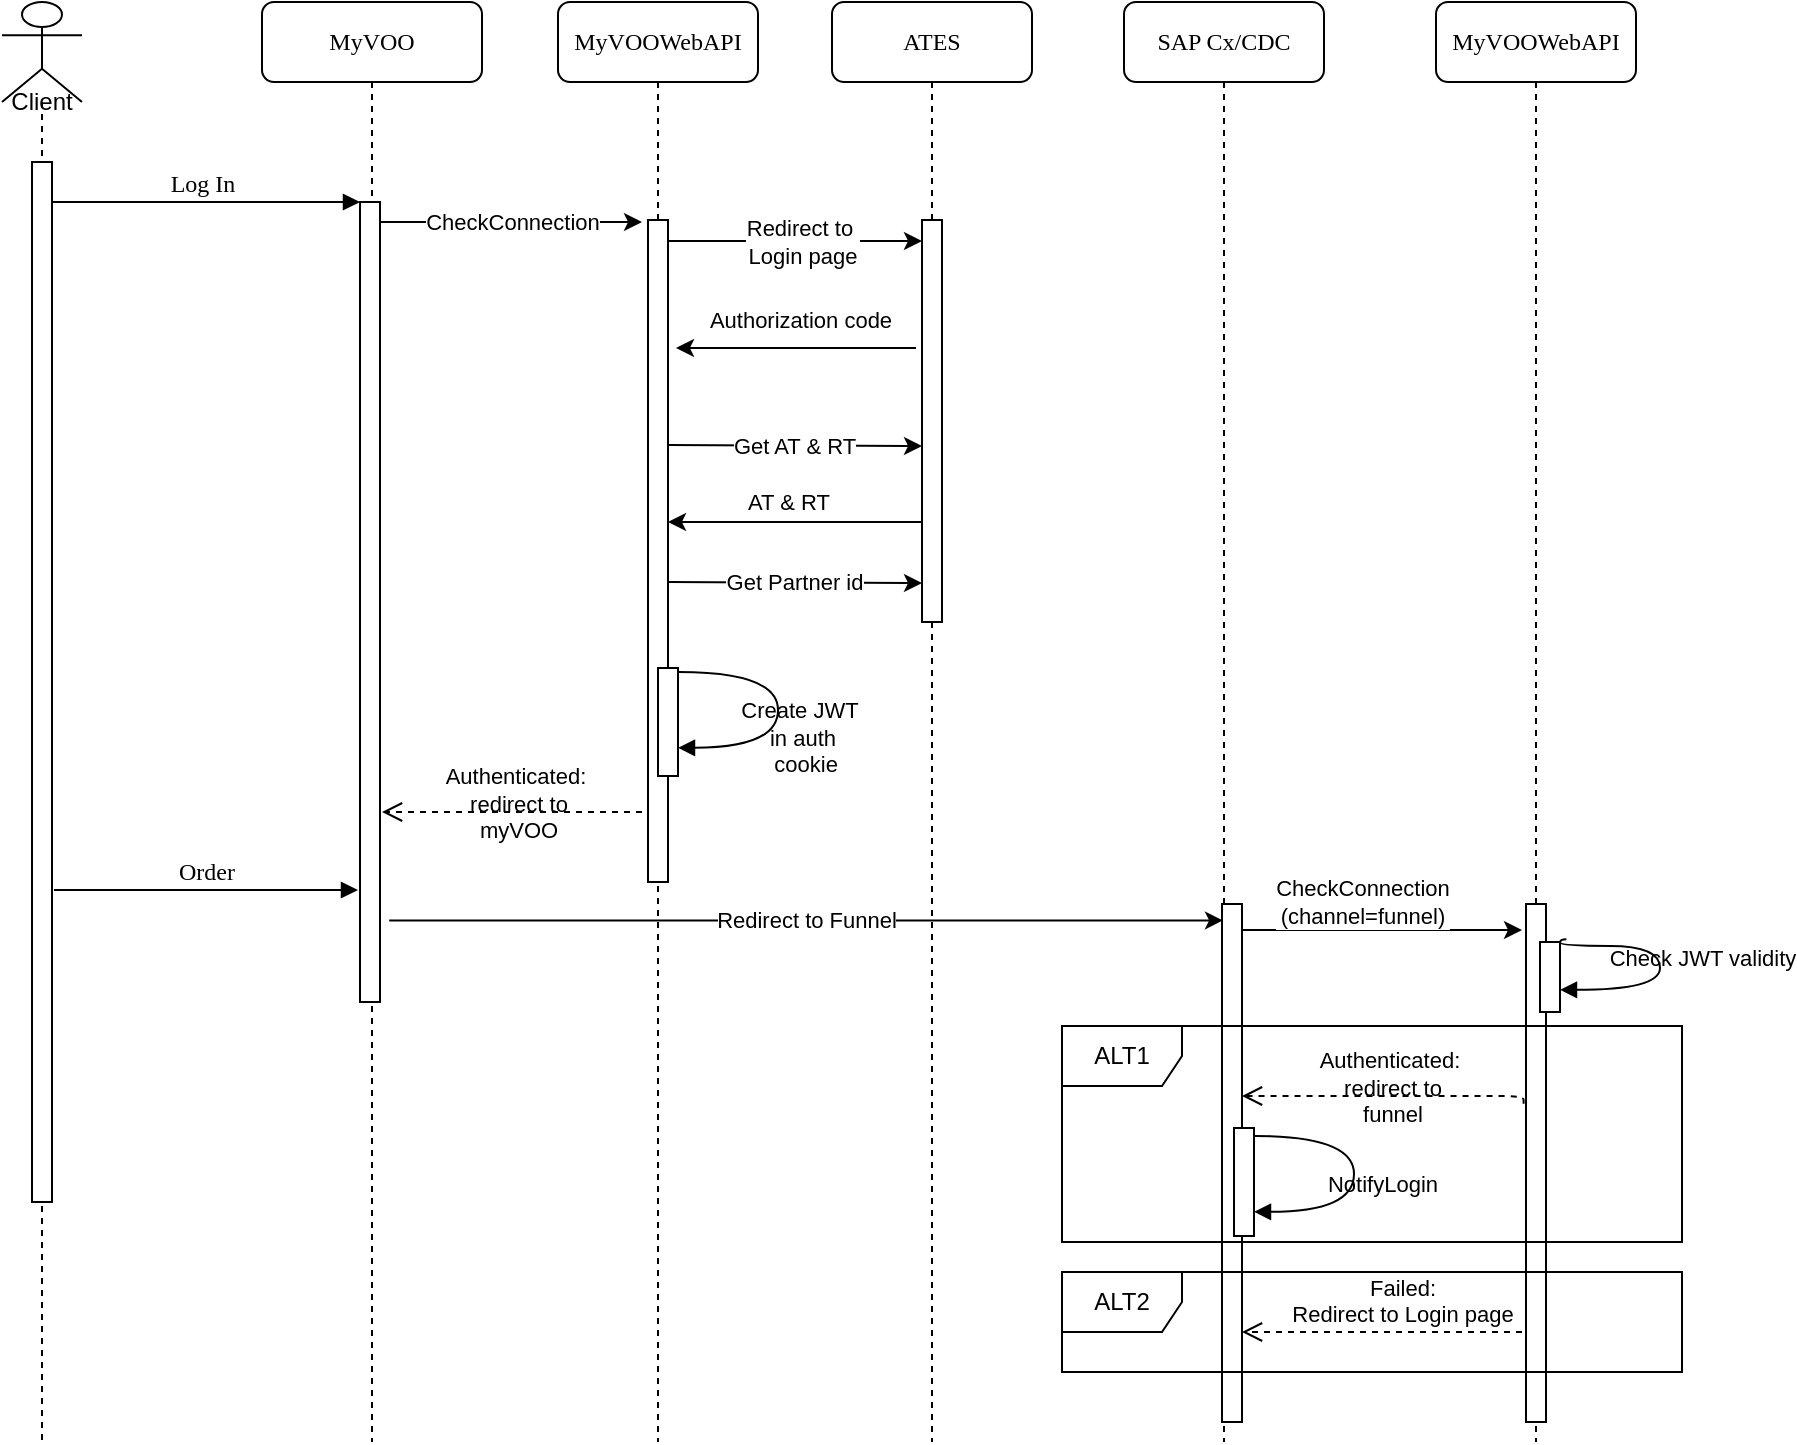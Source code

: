 <mxfile version="14.5.1" type="device" pages="2"><diagram name="SignIn v4 client authentifié" id="ywt-HCj624KQIoi7aklT"><mxGraphModel dx="1422" dy="843" grid="1" gridSize="10" guides="1" tooltips="1" connect="1" arrows="1" fold="1" page="1" pageScale="1" pageWidth="827" pageHeight="1169" math="0" shadow="0"><root><mxCell id="20mohrdvUinJ7FdaK1xu-0"/><mxCell id="20mohrdvUinJ7FdaK1xu-1" parent="20mohrdvUinJ7FdaK1xu-0"/><mxCell id="20mohrdvUinJ7FdaK1xu-2" value="MyVOO" style="shape=umlLifeline;perimeter=lifelinePerimeter;whiteSpace=wrap;html=1;container=1;collapsible=0;recursiveResize=0;outlineConnect=0;rounded=1;shadow=0;comic=0;labelBackgroundColor=none;strokeWidth=1;fontFamily=Verdana;fontSize=12;align=center;" parent="20mohrdvUinJ7FdaK1xu-1" vertex="1"><mxGeometry x="240" y="80" width="110" height="720" as="geometry"/></mxCell><mxCell id="20mohrdvUinJ7FdaK1xu-36" value="CheckConnection" style="edgeStyle=orthogonalEdgeStyle;rounded=0;orthogonalLoop=1;jettySize=auto;html=1;" parent="20mohrdvUinJ7FdaK1xu-2" edge="1"><mxGeometry relative="1" as="geometry"><mxPoint x="59" y="110" as="sourcePoint"/><mxPoint x="190" y="110" as="targetPoint"/></mxGeometry></mxCell><mxCell id="20mohrdvUinJ7FdaK1xu-3" value="" style="html=1;points=[];perimeter=orthogonalPerimeter;rounded=0;shadow=0;comic=0;labelBackgroundColor=none;strokeWidth=1;fontFamily=Verdana;fontSize=12;align=center;" parent="20mohrdvUinJ7FdaK1xu-2" vertex="1"><mxGeometry x="49" y="100" width="10" height="400" as="geometry"/></mxCell><mxCell id="20mohrdvUinJ7FdaK1xu-4" value="MyVOOWebAPI" style="shape=umlLifeline;perimeter=lifelinePerimeter;whiteSpace=wrap;html=1;container=1;collapsible=0;recursiveResize=0;outlineConnect=0;rounded=1;shadow=0;comic=0;labelBackgroundColor=none;strokeWidth=1;fontFamily=Verdana;fontSize=12;align=center;" parent="20mohrdvUinJ7FdaK1xu-1" vertex="1"><mxGeometry x="388" y="80" width="100" height="720" as="geometry"/></mxCell><mxCell id="20mohrdvUinJ7FdaK1xu-7" value="Log In" style="html=1;verticalAlign=bottom;endArrow=block;entryX=0;entryY=0;labelBackgroundColor=none;fontFamily=Verdana;fontSize=12;edgeStyle=elbowEdgeStyle;elbow=vertical;" parent="20mohrdvUinJ7FdaK1xu-1" source="20mohrdvUinJ7FdaK1xu-9" target="20mohrdvUinJ7FdaK1xu-3" edge="1"><mxGeometry relative="1" as="geometry"><mxPoint x="155" y="180" as="sourcePoint"/></mxGeometry></mxCell><mxCell id="20mohrdvUinJ7FdaK1xu-9" value="Client" style="shape=umlLifeline;participant=umlActor;perimeter=lifelinePerimeter;whiteSpace=wrap;html=1;container=1;collapsible=0;recursiveResize=0;verticalAlign=top;spacingTop=36;outlineConnect=0;size=50;" parent="20mohrdvUinJ7FdaK1xu-1" vertex="1"><mxGeometry x="110" y="80" width="40" height="720" as="geometry"/></mxCell><mxCell id="20mohrdvUinJ7FdaK1xu-10" value="" style="html=1;points=[];perimeter=orthogonalPerimeter;" parent="20mohrdvUinJ7FdaK1xu-9" vertex="1"><mxGeometry x="15" y="80" width="10" height="520" as="geometry"/></mxCell><mxCell id="20mohrdvUinJ7FdaK1xu-12" value="SAP Cx/CDC" style="shape=umlLifeline;perimeter=lifelinePerimeter;whiteSpace=wrap;html=1;container=1;collapsible=0;recursiveResize=0;outlineConnect=0;rounded=1;shadow=0;comic=0;labelBackgroundColor=none;strokeWidth=1;fontFamily=Verdana;fontSize=12;align=center;gradientColor=#ffffff;" parent="20mohrdvUinJ7FdaK1xu-1" vertex="1"><mxGeometry x="671" y="80" width="100" height="720" as="geometry"/></mxCell><mxCell id="20mohrdvUinJ7FdaK1xu-16" value="ATES" style="shape=umlLifeline;perimeter=lifelinePerimeter;whiteSpace=wrap;html=1;container=1;collapsible=0;recursiveResize=0;outlineConnect=0;rounded=1;shadow=0;comic=0;labelBackgroundColor=none;strokeWidth=1;fontFamily=Verdana;fontSize=12;align=center;" parent="20mohrdvUinJ7FdaK1xu-1" vertex="1"><mxGeometry x="525" y="80" width="100" height="720" as="geometry"/></mxCell><mxCell id="20mohrdvUinJ7FdaK1xu-17" value="Authenticated:&amp;nbsp;&lt;br style=&quot;font-size: 11px;&quot;&gt;redirect to &lt;br style=&quot;font-size: 11px;&quot;&gt;myVOO" style="html=1;verticalAlign=bottom;endArrow=open;dashed=1;endSize=8;labelBackgroundColor=none;fontFamily=Helvetica;fontSize=11;edgeStyle=elbowEdgeStyle;elbow=vertical;" parent="20mohrdvUinJ7FdaK1xu-1" edge="1"><mxGeometry x="-0.037" y="18" relative="1" as="geometry"><mxPoint x="300" y="485" as="targetPoint"/><Array as="points"><mxPoint x="403" y="485"/><mxPoint x="433" y="485"/></Array><mxPoint x="430" y="485" as="sourcePoint"/><mxPoint as="offset"/></mxGeometry></mxCell><mxCell id="20mohrdvUinJ7FdaK1xu-28" value="Order" style="html=1;verticalAlign=bottom;endArrow=block;labelBackgroundColor=none;fontFamily=Verdana;fontSize=12;edgeStyle=elbowEdgeStyle;elbow=vertical;" parent="20mohrdvUinJ7FdaK1xu-1" edge="1"><mxGeometry relative="1" as="geometry"><mxPoint x="136" y="524" as="sourcePoint"/><mxPoint x="288" y="524" as="targetPoint"/></mxGeometry></mxCell><mxCell id="20mohrdvUinJ7FdaK1xu-39" value="Redirect to&amp;nbsp;&lt;br&gt;Login page" style="edgeStyle=orthogonalEdgeStyle;rounded=0;orthogonalLoop=1;jettySize=auto;html=1;" parent="20mohrdvUinJ7FdaK1xu-1" edge="1"><mxGeometry x="0.055" relative="1" as="geometry"><mxPoint x="443" y="199.5" as="sourcePoint"/><mxPoint x="570" y="199.5" as="targetPoint"/><mxPoint as="offset"/></mxGeometry></mxCell><mxCell id="20mohrdvUinJ7FdaK1xu-37" value="" style="html=1;points=[];perimeter=orthogonalPerimeter;rounded=0;shadow=0;comic=0;labelBackgroundColor=none;strokeWidth=1;fontFamily=Verdana;fontSize=12;align=center;" parent="20mohrdvUinJ7FdaK1xu-1" vertex="1"><mxGeometry x="433" y="189" width="10" height="331" as="geometry"/></mxCell><mxCell id="20mohrdvUinJ7FdaK1xu-40" value="" style="html=1;points=[];perimeter=orthogonalPerimeter;rounded=0;shadow=0;comic=0;labelBackgroundColor=none;strokeWidth=1;fontFamily=Verdana;fontSize=12;align=center;" parent="20mohrdvUinJ7FdaK1xu-1" vertex="1"><mxGeometry x="570" y="189" width="10" height="201" as="geometry"/></mxCell><mxCell id="20mohrdvUinJ7FdaK1xu-43" value="Authorization code" style="endArrow=classic;html=1;" parent="20mohrdvUinJ7FdaK1xu-1" edge="1"><mxGeometry x="-0.033" y="-14" width="50" height="50" relative="1" as="geometry"><mxPoint x="567" y="253" as="sourcePoint"/><mxPoint x="447" y="253" as="targetPoint"/><mxPoint as="offset"/></mxGeometry></mxCell><mxCell id="20mohrdvUinJ7FdaK1xu-44" value="Get AT &amp;amp; RT" style="endArrow=classic;html=1;" parent="20mohrdvUinJ7FdaK1xu-1" edge="1"><mxGeometry width="50" height="50" relative="1" as="geometry"><mxPoint x="443" y="301.5" as="sourcePoint"/><mxPoint x="570" y="302" as="targetPoint"/></mxGeometry></mxCell><mxCell id="20mohrdvUinJ7FdaK1xu-45" value="AT &amp;amp; RT" style="endArrow=classic;html=1;exitX=0;exitY=0.751;exitDx=0;exitDy=0;exitPerimeter=0;" parent="20mohrdvUinJ7FdaK1xu-1" source="20mohrdvUinJ7FdaK1xu-40" edge="1"><mxGeometry x="0.05" y="-10" width="50" height="50" relative="1" as="geometry"><mxPoint x="563" y="340" as="sourcePoint"/><mxPoint x="443" y="340" as="targetPoint"/><mxPoint as="offset"/></mxGeometry></mxCell><mxCell id="20mohrdvUinJ7FdaK1xu-46" value="Get Partner id" style="endArrow=classic;html=1;" parent="20mohrdvUinJ7FdaK1xu-1" edge="1"><mxGeometry width="50" height="50" relative="1" as="geometry"><mxPoint x="443" y="370" as="sourcePoint"/><mxPoint x="570" y="370.5" as="targetPoint"/></mxGeometry></mxCell><mxCell id="20mohrdvUinJ7FdaK1xu-47" value="Create JWT&amp;nbsp;&lt;br style=&quot;font-size: 11px;&quot;&gt;in auth&lt;br style=&quot;font-size: 11px;&quot;&gt;&amp;nbsp;cookie" style="html=1;verticalAlign=bottom;endArrow=block;labelBackgroundColor=none;fontFamily=Helvetica;fontSize=11;elbow=vertical;edgeStyle=orthogonalEdgeStyle;curved=1;entryX=1;entryY=0.286;entryPerimeter=0;" parent="20mohrdvUinJ7FdaK1xu-1" edge="1"><mxGeometry x="0.273" y="21" relative="1" as="geometry"><mxPoint x="448.38" y="415" as="sourcePoint"/><mxPoint x="448.0" y="452.92" as="targetPoint"/><Array as="points"><mxPoint x="498" y="414.9"/><mxPoint x="498" y="452.9"/></Array><mxPoint x="12" y="-4" as="offset"/></mxGeometry></mxCell><mxCell id="20mohrdvUinJ7FdaK1xu-48" value="" style="html=1;points=[];perimeter=orthogonalPerimeter;rounded=0;shadow=0;comic=0;labelBackgroundColor=none;strokeWidth=1;fontFamily=Verdana;fontSize=12;align=center;" parent="20mohrdvUinJ7FdaK1xu-1" vertex="1"><mxGeometry x="438" y="413" width="10" height="54" as="geometry"/></mxCell><mxCell id="20mohrdvUinJ7FdaK1xu-49" value="Redirect to Funnel" style="edgeStyle=orthogonalEdgeStyle;rounded=0;orthogonalLoop=1;jettySize=auto;html=1;exitX=1.46;exitY=0.948;exitDx=0;exitDy=0;exitPerimeter=0;" parent="20mohrdvUinJ7FdaK1xu-1" edge="1"><mxGeometry relative="1" as="geometry"><mxPoint x="303.6" y="539.2" as="sourcePoint"/><mxPoint x="720.5" y="539.2" as="targetPoint"/><Array as="points"><mxPoint x="610" y="539"/><mxPoint x="610" y="539"/></Array></mxGeometry></mxCell><mxCell id="20mohrdvUinJ7FdaK1xu-52" value="CheckConnection &lt;br&gt;(channel=funnel)" style="edgeStyle=orthogonalEdgeStyle;rounded=0;orthogonalLoop=1;jettySize=auto;html=1;" parent="20mohrdvUinJ7FdaK1xu-1" edge="1"><mxGeometry x="-0.143" y="14" relative="1" as="geometry"><mxPoint x="730" y="544" as="sourcePoint"/><mxPoint x="870" y="544" as="targetPoint"/><Array as="points"><mxPoint x="820" y="544"/><mxPoint x="820" y="544"/></Array><mxPoint as="offset"/></mxGeometry></mxCell><mxCell id="20mohrdvUinJ7FdaK1xu-50" value="" style="html=1;points=[];perimeter=orthogonalPerimeter;rounded=0;shadow=0;comic=0;labelBackgroundColor=none;strokeWidth=1;fontFamily=Verdana;fontSize=12;align=center;" parent="20mohrdvUinJ7FdaK1xu-1" vertex="1"><mxGeometry x="720" y="531" width="10" height="259" as="geometry"/></mxCell><mxCell id="20mohrdvUinJ7FdaK1xu-51" value="MyVOOWebAPI" style="shape=umlLifeline;perimeter=lifelinePerimeter;whiteSpace=wrap;html=1;container=1;collapsible=0;recursiveResize=0;outlineConnect=0;rounded=1;shadow=0;comic=0;labelBackgroundColor=none;strokeWidth=1;fontFamily=Verdana;fontSize=12;align=center;" parent="20mohrdvUinJ7FdaK1xu-1" vertex="1"><mxGeometry x="827" y="80" width="100" height="720" as="geometry"/></mxCell><mxCell id="20mohrdvUinJ7FdaK1xu-53" value="" style="html=1;points=[];perimeter=orthogonalPerimeter;rounded=0;shadow=0;comic=0;labelBackgroundColor=none;strokeWidth=1;fontFamily=Verdana;fontSize=12;align=center;" parent="20mohrdvUinJ7FdaK1xu-1" vertex="1"><mxGeometry x="872" y="531" width="10" height="259" as="geometry"/></mxCell><mxCell id="20mohrdvUinJ7FdaK1xu-54" value="Check JWT validity" style="html=1;verticalAlign=bottom;endArrow=block;labelBackgroundColor=none;fontFamily=Helvetica;fontSize=11;elbow=vertical;edgeStyle=orthogonalEdgeStyle;curved=1;entryX=1;entryY=0.286;entryPerimeter=0;exitX=1.32;exitY=-0.04;exitDx=0;exitDy=0;exitPerimeter=0;" parent="20mohrdvUinJ7FdaK1xu-1" source="20mohrdvUinJ7FdaK1xu-55" edge="1"><mxGeometry x="0.122" y="21" relative="1" as="geometry"><mxPoint x="889.38" y="536" as="sourcePoint"/><mxPoint x="889" y="573.92" as="targetPoint"/><Array as="points"><mxPoint x="889" y="549"/><mxPoint x="889" y="552"/><mxPoint x="939" y="552"/><mxPoint x="939" y="574"/></Array><mxPoint as="offset"/></mxGeometry></mxCell><mxCell id="20mohrdvUinJ7FdaK1xu-55" value="" style="html=1;points=[];perimeter=orthogonalPerimeter;rounded=0;shadow=0;comic=0;labelBackgroundColor=none;strokeWidth=1;fontFamily=Verdana;fontSize=12;align=center;" parent="20mohrdvUinJ7FdaK1xu-1" vertex="1"><mxGeometry x="879" y="550" width="10" height="35" as="geometry"/></mxCell><mxCell id="20mohrdvUinJ7FdaK1xu-58" value="Authenticated:&amp;nbsp;&lt;br style=&quot;font-size: 11px;&quot;&gt;redirect to &lt;br style=&quot;font-size: 11px;&quot;&gt;funnel" style="html=1;verticalAlign=bottom;endArrow=open;dashed=1;endSize=8;labelBackgroundColor=none;fontFamily=Helvetica;fontSize=11;edgeStyle=elbowEdgeStyle;elbow=vertical;exitX=-0.12;exitY=0.407;exitDx=0;exitDy=0;exitPerimeter=0;" parent="20mohrdvUinJ7FdaK1xu-1" edge="1"><mxGeometry x="-0.037" y="18" relative="1" as="geometry"><mxPoint x="730" y="627" as="targetPoint"/><Array as="points"><mxPoint x="833" y="627"/><mxPoint x="863" y="627"/></Array><mxPoint x="870.8" y="630.853" as="sourcePoint"/><mxPoint as="offset"/></mxGeometry></mxCell><mxCell id="yC-pxovkOlkUJnWzVuCb-2" value="ALT1" style="shape=umlFrame;whiteSpace=wrap;html=1;" parent="20mohrdvUinJ7FdaK1xu-1" vertex="1"><mxGeometry x="640" y="592" width="310" height="108" as="geometry"/></mxCell><mxCell id="yC-pxovkOlkUJnWzVuCb-3" value="ALT2" style="shape=umlFrame;whiteSpace=wrap;html=1;" parent="20mohrdvUinJ7FdaK1xu-1" vertex="1"><mxGeometry x="640" y="715" width="310" height="50" as="geometry"/></mxCell><mxCell id="yC-pxovkOlkUJnWzVuCb-4" value="Failed:&lt;br&gt;Redirect to Login page" style="html=1;verticalAlign=bottom;endArrow=open;dashed=1;endSize=8;labelBackgroundColor=none;fontFamily=Helvetica;fontSize=11;edgeStyle=elbowEdgeStyle;elbow=vertical;" parent="20mohrdvUinJ7FdaK1xu-1" edge="1"><mxGeometry x="-0.143" relative="1" as="geometry"><mxPoint x="730" y="745" as="targetPoint"/><Array as="points"><mxPoint x="833" y="745"/><mxPoint x="863" y="745"/></Array><mxPoint x="870" y="745" as="sourcePoint"/><mxPoint as="offset"/></mxGeometry></mxCell><mxCell id="I_pXs038dYtvO9n82BvC-2" value="NotifyLogin" style="html=1;verticalAlign=bottom;endArrow=block;labelBackgroundColor=none;fontFamily=Helvetica;fontSize=11;elbow=vertical;edgeStyle=orthogonalEdgeStyle;curved=1;entryX=1;entryY=0.286;entryPerimeter=0;" parent="20mohrdvUinJ7FdaK1xu-1" edge="1"><mxGeometry x="0.202" y="14" relative="1" as="geometry"><mxPoint x="736.38" y="647" as="sourcePoint"/><mxPoint x="736" y="684.92" as="targetPoint"/><Array as="points"><mxPoint x="786" y="646.9"/><mxPoint x="786" y="684.9"/></Array><mxPoint as="offset"/></mxGeometry></mxCell><mxCell id="I_pXs038dYtvO9n82BvC-3" value="" style="html=1;points=[];perimeter=orthogonalPerimeter;rounded=0;shadow=0;comic=0;labelBackgroundColor=none;strokeWidth=1;fontFamily=Verdana;fontSize=12;align=center;" parent="20mohrdvUinJ7FdaK1xu-1" vertex="1"><mxGeometry x="726" y="643" width="10" height="54" as="geometry"/></mxCell></root></mxGraphModel></diagram><diagram name="Page-2" id="DxPstZGoQyDB_6V48d0W"><mxGraphModel dx="1422" dy="843" grid="1" gridSize="10" guides="1" tooltips="1" connect="1" arrows="1" fold="1" page="1" pageScale="1" pageWidth="850" pageHeight="1100" math="0" shadow="0"><root><mxCell id="YwtZZnCojxIVyrU9BSWU-0"/><mxCell id="YwtZZnCojxIVyrU9BSWU-1" parent="YwtZZnCojxIVyrU9BSWU-0"/></root></mxGraphModel></diagram></mxfile>